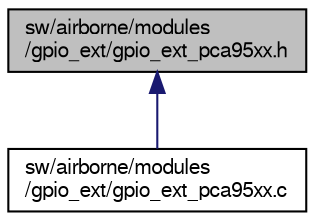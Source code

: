 digraph "sw/airborne/modules/gpio_ext/gpio_ext_pca95xx.h"
{
  edge [fontname="FreeSans",fontsize="10",labelfontname="FreeSans",labelfontsize="10"];
  node [fontname="FreeSans",fontsize="10",shape=record];
  Node1 [label="sw/airborne/modules\l/gpio_ext/gpio_ext_pca95xx.h",height=0.2,width=0.4,color="black", fillcolor="grey75", style="filled", fontcolor="black"];
  Node1 -> Node2 [dir="back",color="midnightblue",fontsize="10",style="solid",fontname="FreeSans"];
  Node2 [label="sw/airborne/modules\l/gpio_ext/gpio_ext_pca95xx.c",height=0.2,width=0.4,color="black", fillcolor="white", style="filled",URL="$gpio__ext__pca95xx_8c.html"];
}
